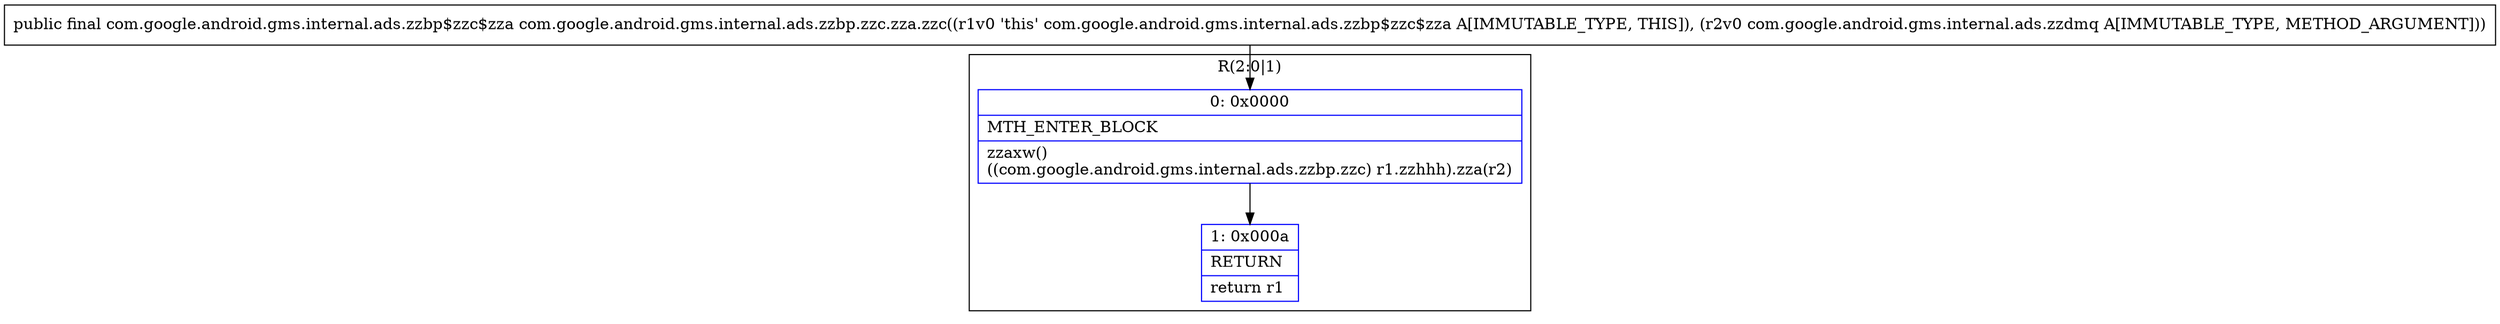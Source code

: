 digraph "CFG forcom.google.android.gms.internal.ads.zzbp.zzc.zza.zzc(Lcom\/google\/android\/gms\/internal\/ads\/zzdmq;)Lcom\/google\/android\/gms\/internal\/ads\/zzbp$zzc$zza;" {
subgraph cluster_Region_1171249088 {
label = "R(2:0|1)";
node [shape=record,color=blue];
Node_0 [shape=record,label="{0\:\ 0x0000|MTH_ENTER_BLOCK\l|zzaxw()\l((com.google.android.gms.internal.ads.zzbp.zzc) r1.zzhhh).zza(r2)\l}"];
Node_1 [shape=record,label="{1\:\ 0x000a|RETURN\l|return r1\l}"];
}
MethodNode[shape=record,label="{public final com.google.android.gms.internal.ads.zzbp$zzc$zza com.google.android.gms.internal.ads.zzbp.zzc.zza.zzc((r1v0 'this' com.google.android.gms.internal.ads.zzbp$zzc$zza A[IMMUTABLE_TYPE, THIS]), (r2v0 com.google.android.gms.internal.ads.zzdmq A[IMMUTABLE_TYPE, METHOD_ARGUMENT])) }"];
MethodNode -> Node_0;
Node_0 -> Node_1;
}

